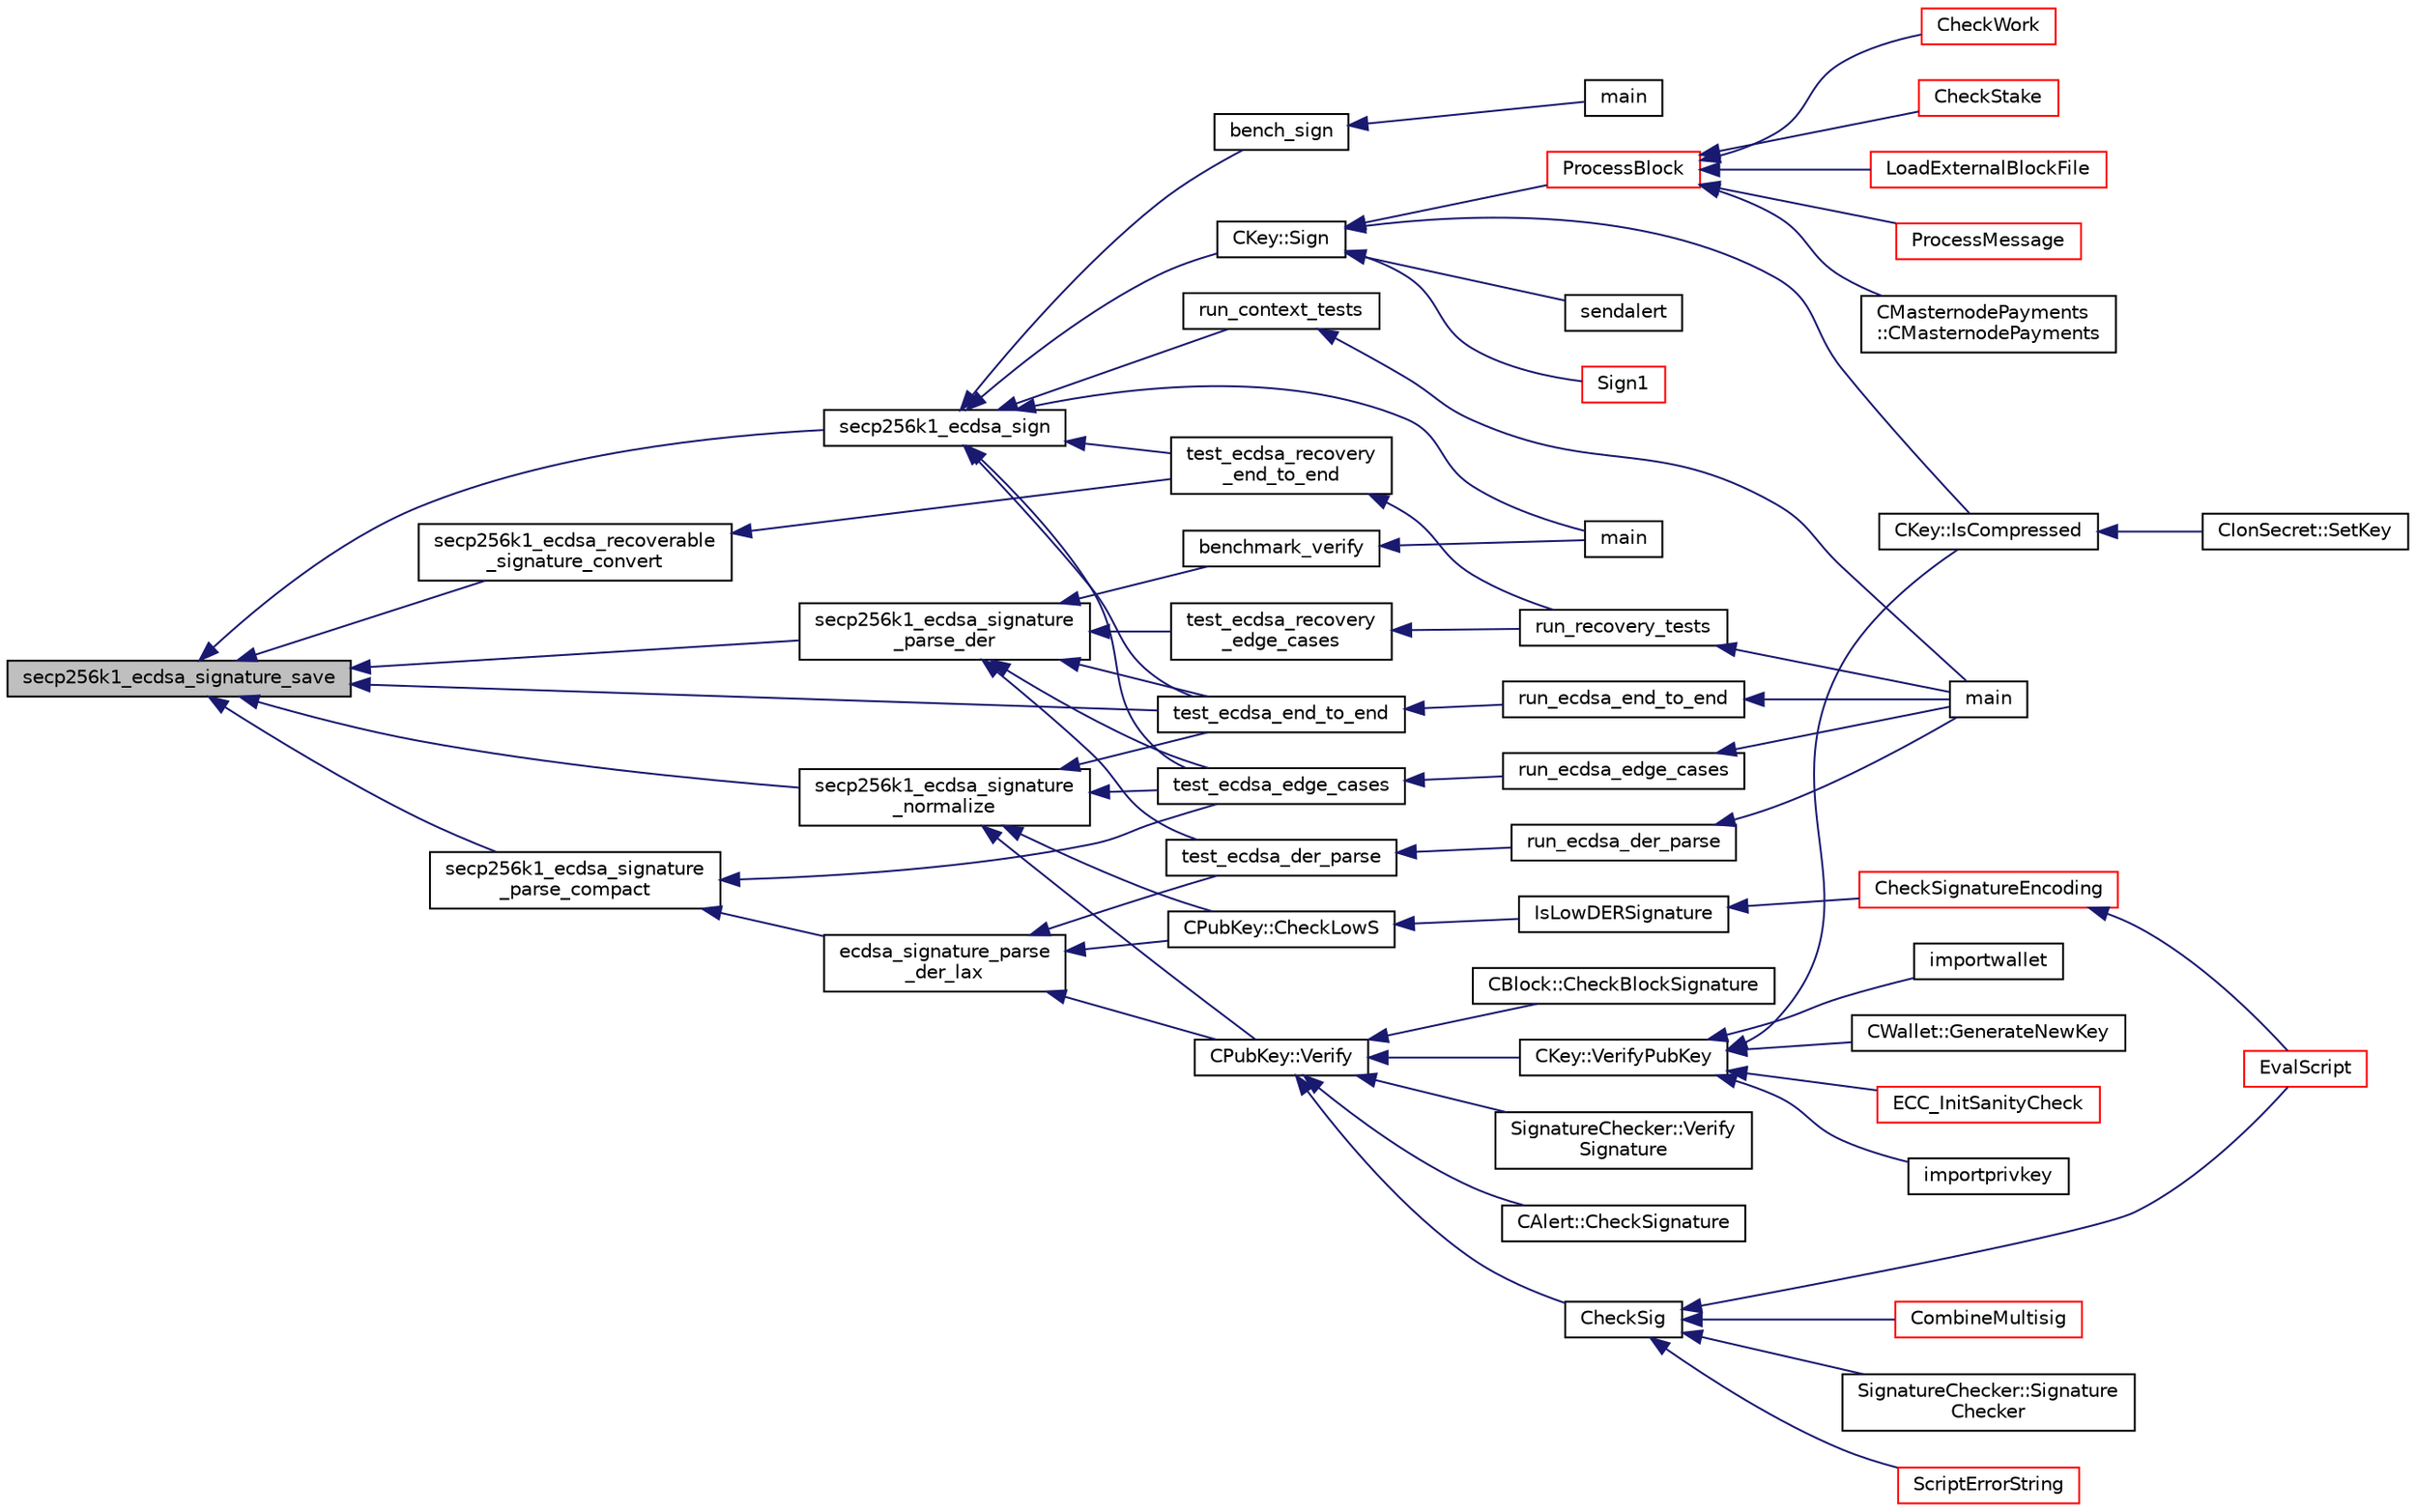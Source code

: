 digraph "secp256k1_ecdsa_signature_save"
{
  edge [fontname="Helvetica",fontsize="10",labelfontname="Helvetica",labelfontsize="10"];
  node [fontname="Helvetica",fontsize="10",shape=record];
  rankdir="LR";
  Node1544 [label="secp256k1_ecdsa_signature_save",height=0.2,width=0.4,color="black", fillcolor="grey75", style="filled", fontcolor="black"];
  Node1544 -> Node1545 [dir="back",color="midnightblue",fontsize="10",style="solid",fontname="Helvetica"];
  Node1545 [label="secp256k1_ecdsa_recoverable\l_signature_convert",height=0.2,width=0.4,color="black", fillcolor="white", style="filled",URL="$d6/d5d/recovery_2main__impl_8h.html#a16ddfc800140d761bc783e571c34548c",tooltip="Convert a recoverable signature into a normal signature. "];
  Node1545 -> Node1546 [dir="back",color="midnightblue",fontsize="10",style="solid",fontname="Helvetica"];
  Node1546 [label="test_ecdsa_recovery\l_end_to_end",height=0.2,width=0.4,color="black", fillcolor="white", style="filled",URL="$d3/d71/recovery_2tests__impl_8h.html#a70649882936497184992dfaa06b1106f"];
  Node1546 -> Node1547 [dir="back",color="midnightblue",fontsize="10",style="solid",fontname="Helvetica"];
  Node1547 [label="run_recovery_tests",height=0.2,width=0.4,color="black", fillcolor="white", style="filled",URL="$d3/d71/recovery_2tests__impl_8h.html#a3a06f71955483e9502f3c408857407f2"];
  Node1547 -> Node1548 [dir="back",color="midnightblue",fontsize="10",style="solid",fontname="Helvetica"];
  Node1548 [label="main",height=0.2,width=0.4,color="black", fillcolor="white", style="filled",URL="$d5/d7f/tests_8c.html#a3c04138a5bfe5d72780bb7e82a18e627"];
  Node1544 -> Node1549 [dir="back",color="midnightblue",fontsize="10",style="solid",fontname="Helvetica"];
  Node1549 [label="secp256k1_ecdsa_signature\l_parse_der",height=0.2,width=0.4,color="black", fillcolor="white", style="filled",URL="$d1/d8c/secp256k1_8c.html#a7bd08fb7f758494d5011849b6ca0ef13",tooltip="Parse a DER ECDSA signature. "];
  Node1549 -> Node1550 [dir="back",color="midnightblue",fontsize="10",style="solid",fontname="Helvetica"];
  Node1550 [label="benchmark_verify",height=0.2,width=0.4,color="black", fillcolor="white", style="filled",URL="$dd/d4a/bench__verify_8c.html#aad3aa8194973c32b12fa5d7eb1b0a462"];
  Node1550 -> Node1551 [dir="back",color="midnightblue",fontsize="10",style="solid",fontname="Helvetica"];
  Node1551 [label="main",height=0.2,width=0.4,color="black", fillcolor="white", style="filled",URL="$dd/d4a/bench__verify_8c.html#a840291bc02cba5474a4cb46a9b9566fe"];
  Node1549 -> Node1552 [dir="back",color="midnightblue",fontsize="10",style="solid",fontname="Helvetica"];
  Node1552 [label="test_ecdsa_recovery\l_edge_cases",height=0.2,width=0.4,color="black", fillcolor="white", style="filled",URL="$d3/d71/recovery_2tests__impl_8h.html#ad6d3138600637a7c940bc40a22795e46"];
  Node1552 -> Node1547 [dir="back",color="midnightblue",fontsize="10",style="solid",fontname="Helvetica"];
  Node1549 -> Node1553 [dir="back",color="midnightblue",fontsize="10",style="solid",fontname="Helvetica"];
  Node1553 [label="test_ecdsa_end_to_end",height=0.2,width=0.4,color="black", fillcolor="white", style="filled",URL="$d5/d7f/tests_8c.html#a3fc9dc1908215215a68690ea1bfa8bcd"];
  Node1553 -> Node1554 [dir="back",color="midnightblue",fontsize="10",style="solid",fontname="Helvetica"];
  Node1554 [label="run_ecdsa_end_to_end",height=0.2,width=0.4,color="black", fillcolor="white", style="filled",URL="$d5/d7f/tests_8c.html#ab05096657be701bf9ca8616475bb9491"];
  Node1554 -> Node1548 [dir="back",color="midnightblue",fontsize="10",style="solid",fontname="Helvetica"];
  Node1549 -> Node1555 [dir="back",color="midnightblue",fontsize="10",style="solid",fontname="Helvetica"];
  Node1555 [label="test_ecdsa_der_parse",height=0.2,width=0.4,color="black", fillcolor="white", style="filled",URL="$d5/d7f/tests_8c.html#a1cb741ffd2cea46124f7abc2c506717a"];
  Node1555 -> Node1556 [dir="back",color="midnightblue",fontsize="10",style="solid",fontname="Helvetica"];
  Node1556 [label="run_ecdsa_der_parse",height=0.2,width=0.4,color="black", fillcolor="white", style="filled",URL="$d5/d7f/tests_8c.html#aed8d29b89e89ae8bf370483684b1f7d2"];
  Node1556 -> Node1548 [dir="back",color="midnightblue",fontsize="10",style="solid",fontname="Helvetica"];
  Node1549 -> Node1557 [dir="back",color="midnightblue",fontsize="10",style="solid",fontname="Helvetica"];
  Node1557 [label="test_ecdsa_edge_cases",height=0.2,width=0.4,color="black", fillcolor="white", style="filled",URL="$d5/d7f/tests_8c.html#abbcb27d1eb13654db9b2e281ffce021e"];
  Node1557 -> Node1558 [dir="back",color="midnightblue",fontsize="10",style="solid",fontname="Helvetica"];
  Node1558 [label="run_ecdsa_edge_cases",height=0.2,width=0.4,color="black", fillcolor="white", style="filled",URL="$d5/d7f/tests_8c.html#ad6c8109b62ea1d0ed1b382678a2a08b1"];
  Node1558 -> Node1548 [dir="back",color="midnightblue",fontsize="10",style="solid",fontname="Helvetica"];
  Node1544 -> Node1559 [dir="back",color="midnightblue",fontsize="10",style="solid",fontname="Helvetica"];
  Node1559 [label="secp256k1_ecdsa_signature\l_parse_compact",height=0.2,width=0.4,color="black", fillcolor="white", style="filled",URL="$d1/d8c/secp256k1_8c.html#a933083356e7171e174bc958b8233f758",tooltip="Parse an ECDSA signature in compact (64 bytes) format. "];
  Node1559 -> Node1560 [dir="back",color="midnightblue",fontsize="10",style="solid",fontname="Helvetica"];
  Node1560 [label="ecdsa_signature_parse\l_der_lax",height=0.2,width=0.4,color="black", fillcolor="white", style="filled",URL="$da/d8e/pubkey_8cpp.html#acd68762de13ffb2c909fcf12acfea0fd",tooltip="This function is taken from the libsecp256k1 distribution and implements DER parsing for ECDSA signat..."];
  Node1560 -> Node1561 [dir="back",color="midnightblue",fontsize="10",style="solid",fontname="Helvetica"];
  Node1561 [label="CPubKey::Verify",height=0.2,width=0.4,color="black", fillcolor="white", style="filled",URL="$da/d4e/class_c_pub_key.html#a5b3fef213b227394ca9d0a1e3baa957e"];
  Node1561 -> Node1562 [dir="back",color="midnightblue",fontsize="10",style="solid",fontname="Helvetica"];
  Node1562 [label="CAlert::CheckSignature",height=0.2,width=0.4,color="black", fillcolor="white", style="filled",URL="$db/dff/class_c_alert.html#a862d9fb7ebdfc0483b30862d2a75d527"];
  Node1561 -> Node1563 [dir="back",color="midnightblue",fontsize="10",style="solid",fontname="Helvetica"];
  Node1563 [label="CKey::VerifyPubKey",height=0.2,width=0.4,color="black", fillcolor="white", style="filled",URL="$d2/d63/class_c_key.html#ac53425b8d0f89067bce781c485101b20",tooltip="Verify thoroughly whether a private key and a public key match. "];
  Node1563 -> Node1564 [dir="back",color="midnightblue",fontsize="10",style="solid",fontname="Helvetica"];
  Node1564 [label="ECC_InitSanityCheck",height=0.2,width=0.4,color="red", fillcolor="white", style="filled",URL="$de/de5/key_8h.html#a55cc40f04bf887c1000667caccb0684a",tooltip="Check that required EC support is available at runtime. "];
  Node1563 -> Node1570 [dir="back",color="midnightblue",fontsize="10",style="solid",fontname="Helvetica"];
  Node1570 [label="CKey::IsCompressed",height=0.2,width=0.4,color="black", fillcolor="white", style="filled",URL="$d2/d63/class_c_key.html#a96b017433a65335775cf3807d73f85ce"];
  Node1570 -> Node1571 [dir="back",color="midnightblue",fontsize="10",style="solid",fontname="Helvetica"];
  Node1571 [label="CIonSecret::SetKey",height=0.2,width=0.4,color="black", fillcolor="white", style="filled",URL="$d3/d88/class_c_ion_secret.html#af28cc32f79cc793418e810e8ae12e25e"];
  Node1563 -> Node1572 [dir="back",color="midnightblue",fontsize="10",style="solid",fontname="Helvetica"];
  Node1572 [label="importprivkey",height=0.2,width=0.4,color="black", fillcolor="white", style="filled",URL="$dc/dbf/rpcdump_8cpp.html#a3a6fdb974fce01220a895393d444e981"];
  Node1563 -> Node1573 [dir="back",color="midnightblue",fontsize="10",style="solid",fontname="Helvetica"];
  Node1573 [label="importwallet",height=0.2,width=0.4,color="black", fillcolor="white", style="filled",URL="$dc/dbf/rpcdump_8cpp.html#a2566d5c9dd1938b74e70398cdb3ac5c1"];
  Node1563 -> Node1574 [dir="back",color="midnightblue",fontsize="10",style="solid",fontname="Helvetica"];
  Node1574 [label="CWallet::GenerateNewKey",height=0.2,width=0.4,color="black", fillcolor="white", style="filled",URL="$d2/de5/class_c_wallet.html#a061fe7f54f80ec40f856b3e6365c2f4a"];
  Node1561 -> Node1575 [dir="back",color="midnightblue",fontsize="10",style="solid",fontname="Helvetica"];
  Node1575 [label="CBlock::CheckBlockSignature",height=0.2,width=0.4,color="black", fillcolor="white", style="filled",URL="$d3/d51/class_c_block.html#a2ff0deeda85c23cde1a78365d6fc6c2c"];
  Node1561 -> Node1576 [dir="back",color="midnightblue",fontsize="10",style="solid",fontname="Helvetica"];
  Node1576 [label="CheckSig",height=0.2,width=0.4,color="black", fillcolor="white", style="filled",URL="$dd/d0f/script_8cpp.html#af1a7eb0123f11ad1154249f4a4c1a9d1"];
  Node1576 -> Node1577 [dir="back",color="midnightblue",fontsize="10",style="solid",fontname="Helvetica"];
  Node1577 [label="ScriptErrorString",height=0.2,width=0.4,color="red", fillcolor="white", style="filled",URL="$de/d7f/script_8h.html#a5a9f070c3285c528226eef27820d9aa9"];
  Node1576 -> Node1606 [dir="back",color="midnightblue",fontsize="10",style="solid",fontname="Helvetica"];
  Node1606 [label="EvalScript",height=0.2,width=0.4,color="red", fillcolor="white", style="filled",URL="$de/d7f/script_8h.html#a7f55c113b0164f50f214d94996b6b02a"];
  Node1576 -> Node1743 [dir="back",color="midnightblue",fontsize="10",style="solid",fontname="Helvetica"];
  Node1743 [label="CombineMultisig",height=0.2,width=0.4,color="red", fillcolor="white", style="filled",URL="$dd/d0f/script_8cpp.html#a1d62cd216f093d9e80a7e34d8b866021"];
  Node1576 -> Node1745 [dir="back",color="midnightblue",fontsize="10",style="solid",fontname="Helvetica"];
  Node1745 [label="SignatureChecker::Signature\lChecker",height=0.2,width=0.4,color="black", fillcolor="white", style="filled",URL="$da/d89/class_signature_checker.html#a698e6832345449c494a12960f173d6a1"];
  Node1561 -> Node1746 [dir="back",color="midnightblue",fontsize="10",style="solid",fontname="Helvetica"];
  Node1746 [label="SignatureChecker::Verify\lSignature",height=0.2,width=0.4,color="black", fillcolor="white", style="filled",URL="$da/d89/class_signature_checker.html#aa1f885f5d1c0299de96e3f1a12f6a9e7"];
  Node1560 -> Node1747 [dir="back",color="midnightblue",fontsize="10",style="solid",fontname="Helvetica"];
  Node1747 [label="CPubKey::CheckLowS",height=0.2,width=0.4,color="black", fillcolor="white", style="filled",URL="$da/d4e/class_c_pub_key.html#a4ada230ef593456ef9088c28fd5ca34e",tooltip="Check whether a signature is normalized (lower-S). "];
  Node1747 -> Node1748 [dir="back",color="midnightblue",fontsize="10",style="solid",fontname="Helvetica"];
  Node1748 [label="IsLowDERSignature",height=0.2,width=0.4,color="black", fillcolor="white", style="filled",URL="$dd/d0f/script_8cpp.html#a0fd00c3aff80aafc124933b1c789c660"];
  Node1748 -> Node1749 [dir="back",color="midnightblue",fontsize="10",style="solid",fontname="Helvetica"];
  Node1749 [label="CheckSignatureEncoding",height=0.2,width=0.4,color="red", fillcolor="white", style="filled",URL="$dd/d0f/script_8cpp.html#a12d14b6b219e70fe8e9a34cf6ea29c7c"];
  Node1749 -> Node1606 [dir="back",color="midnightblue",fontsize="10",style="solid",fontname="Helvetica"];
  Node1560 -> Node1555 [dir="back",color="midnightblue",fontsize="10",style="solid",fontname="Helvetica"];
  Node1559 -> Node1557 [dir="back",color="midnightblue",fontsize="10",style="solid",fontname="Helvetica"];
  Node1544 -> Node1753 [dir="back",color="midnightblue",fontsize="10",style="solid",fontname="Helvetica"];
  Node1753 [label="secp256k1_ecdsa_signature\l_normalize",height=0.2,width=0.4,color="black", fillcolor="white", style="filled",URL="$d1/d8c/secp256k1_8c.html#a6ebd89d119f3da65e165947573ebd3ce",tooltip="Convert a signature to a normalized lower-S form. "];
  Node1753 -> Node1561 [dir="back",color="midnightblue",fontsize="10",style="solid",fontname="Helvetica"];
  Node1753 -> Node1747 [dir="back",color="midnightblue",fontsize="10",style="solid",fontname="Helvetica"];
  Node1753 -> Node1553 [dir="back",color="midnightblue",fontsize="10",style="solid",fontname="Helvetica"];
  Node1753 -> Node1557 [dir="back",color="midnightblue",fontsize="10",style="solid",fontname="Helvetica"];
  Node1544 -> Node1754 [dir="back",color="midnightblue",fontsize="10",style="solid",fontname="Helvetica"];
  Node1754 [label="secp256k1_ecdsa_sign",height=0.2,width=0.4,color="black", fillcolor="white", style="filled",URL="$d1/d8c/secp256k1_8c.html#ad33367933638f0bda3387c76867df7d5",tooltip="Create an ECDSA signature. "];
  Node1754 -> Node1755 [dir="back",color="midnightblue",fontsize="10",style="solid",fontname="Helvetica"];
  Node1755 [label="CKey::Sign",height=0.2,width=0.4,color="black", fillcolor="white", style="filled",URL="$d2/d63/class_c_key.html#aa9b184a4a71d3e1a40aab360cf68e86c",tooltip="Create a DER-serialized signature. "];
  Node1755 -> Node1570 [dir="back",color="midnightblue",fontsize="10",style="solid",fontname="Helvetica"];
  Node1755 -> Node1696 [dir="back",color="midnightblue",fontsize="10",style="solid",fontname="Helvetica"];
  Node1696 [label="ProcessBlock",height=0.2,width=0.4,color="red", fillcolor="white", style="filled",URL="$d4/dbf/main_8h.html#a7c8a7be3439bb5e1e40548a332a3cf29"];
  Node1696 -> Node1697 [dir="back",color="midnightblue",fontsize="10",style="solid",fontname="Helvetica"];
  Node1697 [label="LoadExternalBlockFile",height=0.2,width=0.4,color="red", fillcolor="white", style="filled",URL="$df/d0a/main_8cpp.html#afbdbbb5a1b376748e5460cbcf644a9af"];
  Node1696 -> Node1610 [dir="back",color="midnightblue",fontsize="10",style="solid",fontname="Helvetica"];
  Node1610 [label="ProcessMessage",height=0.2,width=0.4,color="red", fillcolor="white", style="filled",URL="$df/d0a/main_8cpp.html#a8ba92b1a4bce3c835e887a9073d17d8e"];
  Node1696 -> Node1699 [dir="back",color="midnightblue",fontsize="10",style="solid",fontname="Helvetica"];
  Node1699 [label="CMasternodePayments\l::CMasternodePayments",height=0.2,width=0.4,color="black", fillcolor="white", style="filled",URL="$dc/d9a/class_c_masternode_payments.html#a4b9454f265a927528c881716e7649973"];
  Node1696 -> Node1597 [dir="back",color="midnightblue",fontsize="10",style="solid",fontname="Helvetica"];
  Node1597 [label="CheckWork",height=0.2,width=0.4,color="red", fillcolor="white", style="filled",URL="$de/d13/miner_8h.html#aadd8a05aa6d8fae1c0f4daa5e971a12a",tooltip="Check mined proof-of-work block. "];
  Node1696 -> Node1600 [dir="back",color="midnightblue",fontsize="10",style="solid",fontname="Helvetica"];
  Node1600 [label="CheckStake",height=0.2,width=0.4,color="red", fillcolor="white", style="filled",URL="$de/d13/miner_8h.html#a68be4bcfa03b86095641eac5ca996fed",tooltip="Check mined proof-of-stake block. "];
  Node1755 -> Node1756 [dir="back",color="midnightblue",fontsize="10",style="solid",fontname="Helvetica"];
  Node1756 [label="sendalert",height=0.2,width=0.4,color="black", fillcolor="white", style="filled",URL="$df/dab/rpcnet_8cpp.html#a89a8e338923aea165bb7d8d572d76203"];
  Node1755 -> Node1757 [dir="back",color="midnightblue",fontsize="10",style="solid",fontname="Helvetica"];
  Node1757 [label="Sign1",height=0.2,width=0.4,color="red", fillcolor="white", style="filled",URL="$dd/d0f/script_8cpp.html#a69a9e5f9a88e729142cf556292154f2f"];
  Node1754 -> Node1760 [dir="back",color="midnightblue",fontsize="10",style="solid",fontname="Helvetica"];
  Node1760 [label="bench_sign",height=0.2,width=0.4,color="black", fillcolor="white", style="filled",URL="$da/dae/bench__sign_8c.html#ab94f8aceb19d41bc9223619892cfba5c"];
  Node1760 -> Node1761 [dir="back",color="midnightblue",fontsize="10",style="solid",fontname="Helvetica"];
  Node1761 [label="main",height=0.2,width=0.4,color="black", fillcolor="white", style="filled",URL="$da/dae/bench__sign_8c.html#a840291bc02cba5474a4cb46a9b9566fe"];
  Node1754 -> Node1551 [dir="back",color="midnightblue",fontsize="10",style="solid",fontname="Helvetica"];
  Node1754 -> Node1546 [dir="back",color="midnightblue",fontsize="10",style="solid",fontname="Helvetica"];
  Node1754 -> Node1762 [dir="back",color="midnightblue",fontsize="10",style="solid",fontname="Helvetica"];
  Node1762 [label="run_context_tests",height=0.2,width=0.4,color="black", fillcolor="white", style="filled",URL="$d5/d7f/tests_8c.html#a2f9713526b1e988694c6e2026a6fce69"];
  Node1762 -> Node1548 [dir="back",color="midnightblue",fontsize="10",style="solid",fontname="Helvetica"];
  Node1754 -> Node1553 [dir="back",color="midnightblue",fontsize="10",style="solid",fontname="Helvetica"];
  Node1754 -> Node1557 [dir="back",color="midnightblue",fontsize="10",style="solid",fontname="Helvetica"];
  Node1544 -> Node1553 [dir="back",color="midnightblue",fontsize="10",style="solid",fontname="Helvetica"];
}
